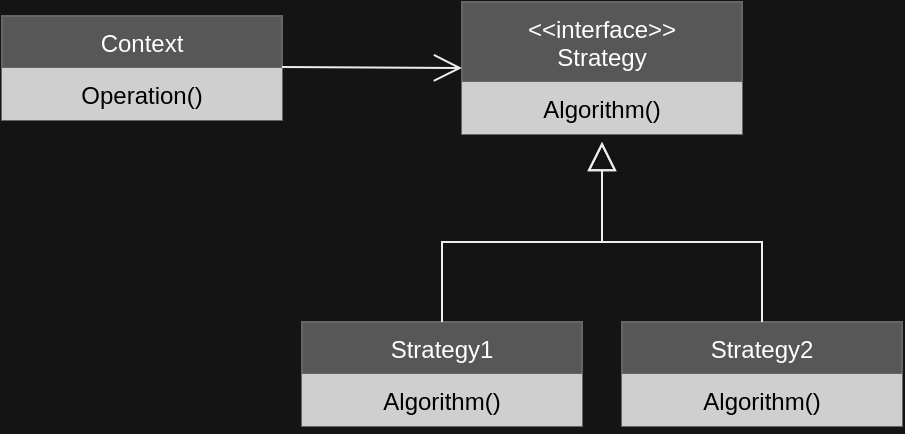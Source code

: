 <mxfile version="14.7.10" type="device"><diagram id="2O4so7clVhftNnTCitXY" name="Page-1"><mxGraphModel dx="637" dy="752" grid="0" gridSize="10" guides="1" tooltips="1" connect="1" arrows="1" fold="1" page="1" pageScale="1" pageWidth="827" pageHeight="1169" background="#141414" math="0" shadow="0"><root><mxCell id="0"/><mxCell id="1" parent="0"/><mxCell id="uZi94BHiovqzemFoK7qS-1" value="Context" style="swimlane;fontStyle=0;childLayout=stackLayout;horizontal=1;startSize=26;horizontalStack=0;resizeParent=1;resizeParentMax=0;resizeLast=0;collapsible=1;marginBottom=0;strokeColor=#666666;fillColor=#575757;fontColor=#FFFFFF;" vertex="1" parent="1"><mxGeometry x="43" y="335" width="140" height="52" as="geometry"/></mxCell><mxCell id="uZi94BHiovqzemFoK7qS-2" value="Operation()" style="text;strokeColor=none;align=center;verticalAlign=top;spacingLeft=4;spacingRight=4;overflow=hidden;rotatable=0;points=[[0,0.5],[1,0.5]];portConstraint=eastwest;fillColor=#CFCFCF;" vertex="1" parent="uZi94BHiovqzemFoK7qS-1"><mxGeometry y="26" width="140" height="26" as="geometry"/></mxCell><mxCell id="uZi94BHiovqzemFoK7qS-6" value="&lt;&lt;interface&gt;&gt;&#10;Strategy" style="swimlane;fontStyle=0;childLayout=stackLayout;horizontal=1;startSize=40;horizontalStack=0;resizeParent=1;resizeParentMax=0;resizeLast=0;collapsible=1;marginBottom=0;strokeColor=#666666;fillColor=#575757;fontColor=#FFFFFF;" vertex="1" parent="1"><mxGeometry x="273" y="328" width="140" height="66" as="geometry"/></mxCell><mxCell id="uZi94BHiovqzemFoK7qS-7" value="Algorithm()" style="text;strokeColor=none;align=center;verticalAlign=top;spacingLeft=4;spacingRight=4;overflow=hidden;rotatable=0;points=[[0,0.5],[1,0.5]];portConstraint=eastwest;fillColor=#CFCFCF;" vertex="1" parent="uZi94BHiovqzemFoK7qS-6"><mxGeometry y="40" width="140" height="26" as="geometry"/></mxCell><mxCell id="uZi94BHiovqzemFoK7qS-8" value="Strategy1" style="swimlane;fontStyle=0;childLayout=stackLayout;horizontal=1;startSize=26;horizontalStack=0;resizeParent=1;resizeParentMax=0;resizeLast=0;collapsible=1;marginBottom=0;strokeColor=#666666;fillColor=#575757;fontColor=#FFFFFF;" vertex="1" parent="1"><mxGeometry x="193" y="488" width="140" height="52" as="geometry"/></mxCell><mxCell id="uZi94BHiovqzemFoK7qS-9" value="Algorithm()" style="text;strokeColor=none;align=center;verticalAlign=top;spacingLeft=4;spacingRight=4;overflow=hidden;rotatable=0;points=[[0,0.5],[1,0.5]];portConstraint=eastwest;fillColor=#CFCFCF;" vertex="1" parent="uZi94BHiovqzemFoK7qS-8"><mxGeometry y="26" width="140" height="26" as="geometry"/></mxCell><mxCell id="uZi94BHiovqzemFoK7qS-18" value="" style="endArrow=open;endFill=1;endSize=12;html=1;fontColor=#FFFFFF;strokeColor=#EDEDED;" edge="1" parent="1"><mxGeometry width="160" relative="1" as="geometry"><mxPoint x="183" y="360.5" as="sourcePoint"/><mxPoint x="273" y="361" as="targetPoint"/></mxGeometry></mxCell><mxCell id="uZi94BHiovqzemFoK7qS-19" value="" style="endArrow=block;endFill=0;endSize=12;html=1;fontColor=#FFFFFF;edgeStyle=orthogonalEdgeStyle;exitX=0.5;exitY=0;exitDx=0;exitDy=0;rounded=0;strokeColor=#EDEDED;" edge="1" parent="1" source="uZi94BHiovqzemFoK7qS-8"><mxGeometry width="160" relative="1" as="geometry"><mxPoint x="173" y="448" as="sourcePoint"/><mxPoint x="343" y="398" as="targetPoint"/><Array as="points"><mxPoint x="263" y="448"/><mxPoint x="343" y="448"/></Array></mxGeometry></mxCell><mxCell id="uZi94BHiovqzemFoK7qS-22" value="Strategy2" style="swimlane;fontStyle=0;childLayout=stackLayout;horizontal=1;startSize=26;horizontalStack=0;resizeParent=1;resizeParentMax=0;resizeLast=0;collapsible=1;marginBottom=0;strokeColor=#666666;fillColor=#575757;fontColor=#FFFFFF;" vertex="1" parent="1"><mxGeometry x="353" y="488" width="140" height="52" as="geometry"/></mxCell><mxCell id="uZi94BHiovqzemFoK7qS-23" value="Algorithm()" style="text;strokeColor=none;align=center;verticalAlign=top;spacingLeft=4;spacingRight=4;overflow=hidden;rotatable=0;points=[[0,0.5],[1,0.5]];portConstraint=eastwest;fillColor=#CFCFCF;" vertex="1" parent="uZi94BHiovqzemFoK7qS-22"><mxGeometry y="26" width="140" height="26" as="geometry"/></mxCell><mxCell id="uZi94BHiovqzemFoK7qS-25" value="" style="endArrow=block;endFill=0;endSize=12;html=1;fontColor=#FFFFFF;edgeStyle=orthogonalEdgeStyle;exitX=0.5;exitY=0;exitDx=0;exitDy=0;rounded=0;strokeColor=#EDEDED;" edge="1" parent="1" source="uZi94BHiovqzemFoK7qS-22"><mxGeometry width="160" relative="1" as="geometry"><mxPoint x="263" y="498" as="sourcePoint"/><mxPoint x="343" y="398" as="targetPoint"/><Array as="points"><mxPoint x="423" y="448"/><mxPoint x="343" y="448"/></Array></mxGeometry></mxCell></root></mxGraphModel></diagram></mxfile>